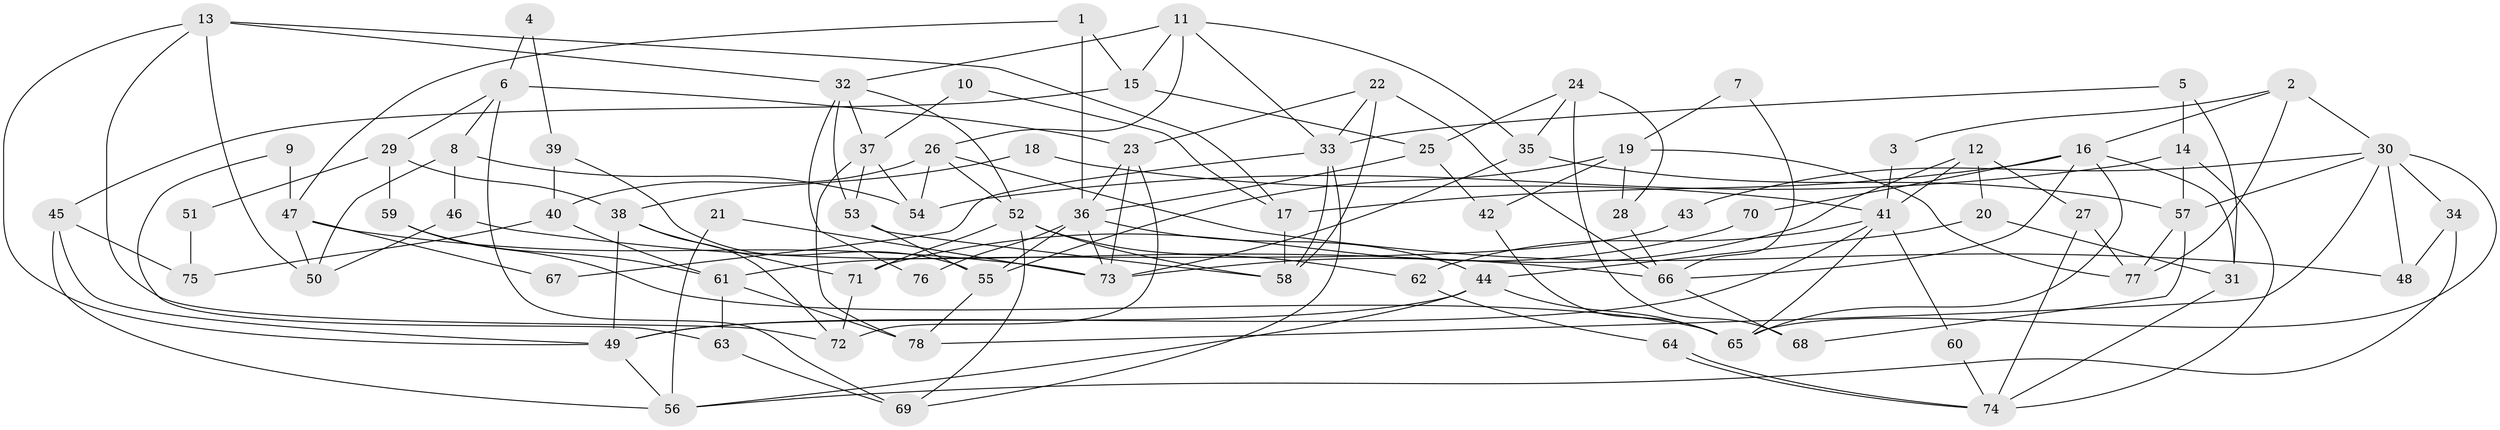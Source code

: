 // coarse degree distribution, {9: 0.07407407407407407, 4: 0.24074074074074073, 2: 0.16666666666666666, 3: 0.14814814814814814, 8: 0.018518518518518517, 5: 0.1111111111111111, 6: 0.12962962962962962, 10: 0.018518518518518517, 12: 0.018518518518518517, 7: 0.07407407407407407}
// Generated by graph-tools (version 1.1) at 2025/18/03/04/25 18:18:34]
// undirected, 78 vertices, 156 edges
graph export_dot {
graph [start="1"]
  node [color=gray90,style=filled];
  1;
  2;
  3;
  4;
  5;
  6;
  7;
  8;
  9;
  10;
  11;
  12;
  13;
  14;
  15;
  16;
  17;
  18;
  19;
  20;
  21;
  22;
  23;
  24;
  25;
  26;
  27;
  28;
  29;
  30;
  31;
  32;
  33;
  34;
  35;
  36;
  37;
  38;
  39;
  40;
  41;
  42;
  43;
  44;
  45;
  46;
  47;
  48;
  49;
  50;
  51;
  52;
  53;
  54;
  55;
  56;
  57;
  58;
  59;
  60;
  61;
  62;
  63;
  64;
  65;
  66;
  67;
  68;
  69;
  70;
  71;
  72;
  73;
  74;
  75;
  76;
  77;
  78;
  1 -- 15;
  1 -- 36;
  1 -- 47;
  2 -- 77;
  2 -- 30;
  2 -- 3;
  2 -- 16;
  3 -- 41;
  4 -- 6;
  4 -- 39;
  5 -- 33;
  5 -- 31;
  5 -- 14;
  6 -- 8;
  6 -- 23;
  6 -- 29;
  6 -- 69;
  7 -- 66;
  7 -- 19;
  8 -- 54;
  8 -- 46;
  8 -- 50;
  9 -- 47;
  9 -- 63;
  10 -- 37;
  10 -- 17;
  11 -- 26;
  11 -- 33;
  11 -- 15;
  11 -- 32;
  11 -- 35;
  12 -- 41;
  12 -- 73;
  12 -- 20;
  12 -- 27;
  13 -- 32;
  13 -- 72;
  13 -- 17;
  13 -- 49;
  13 -- 50;
  14 -- 74;
  14 -- 54;
  14 -- 57;
  15 -- 45;
  15 -- 25;
  16 -- 17;
  16 -- 31;
  16 -- 65;
  16 -- 66;
  16 -- 70;
  17 -- 58;
  18 -- 38;
  18 -- 41;
  19 -- 77;
  19 -- 28;
  19 -- 42;
  19 -- 55;
  20 -- 44;
  20 -- 31;
  21 -- 56;
  21 -- 73;
  22 -- 23;
  22 -- 58;
  22 -- 33;
  22 -- 66;
  23 -- 73;
  23 -- 36;
  23 -- 72;
  24 -- 25;
  24 -- 35;
  24 -- 28;
  24 -- 68;
  25 -- 36;
  25 -- 42;
  26 -- 52;
  26 -- 54;
  26 -- 40;
  26 -- 48;
  27 -- 74;
  27 -- 77;
  28 -- 66;
  29 -- 38;
  29 -- 51;
  29 -- 59;
  30 -- 57;
  30 -- 65;
  30 -- 34;
  30 -- 43;
  30 -- 48;
  30 -- 78;
  31 -- 74;
  32 -- 37;
  32 -- 52;
  32 -- 53;
  32 -- 76;
  33 -- 69;
  33 -- 58;
  33 -- 67;
  34 -- 48;
  34 -- 56;
  35 -- 57;
  35 -- 73;
  36 -- 44;
  36 -- 73;
  36 -- 55;
  36 -- 76;
  37 -- 78;
  37 -- 53;
  37 -- 54;
  38 -- 49;
  38 -- 71;
  38 -- 72;
  39 -- 55;
  39 -- 40;
  40 -- 61;
  40 -- 75;
  41 -- 49;
  41 -- 65;
  41 -- 60;
  41 -- 62;
  42 -- 65;
  43 -- 61;
  44 -- 65;
  44 -- 56;
  44 -- 49;
  45 -- 49;
  45 -- 56;
  45 -- 75;
  46 -- 50;
  46 -- 66;
  47 -- 50;
  47 -- 67;
  47 -- 73;
  49 -- 56;
  51 -- 75;
  52 -- 58;
  52 -- 62;
  52 -- 69;
  52 -- 71;
  53 -- 55;
  53 -- 58;
  55 -- 78;
  57 -- 68;
  57 -- 77;
  59 -- 65;
  59 -- 61;
  60 -- 74;
  61 -- 78;
  61 -- 63;
  62 -- 64;
  63 -- 69;
  64 -- 74;
  64 -- 74;
  66 -- 68;
  70 -- 71;
  71 -- 72;
}
